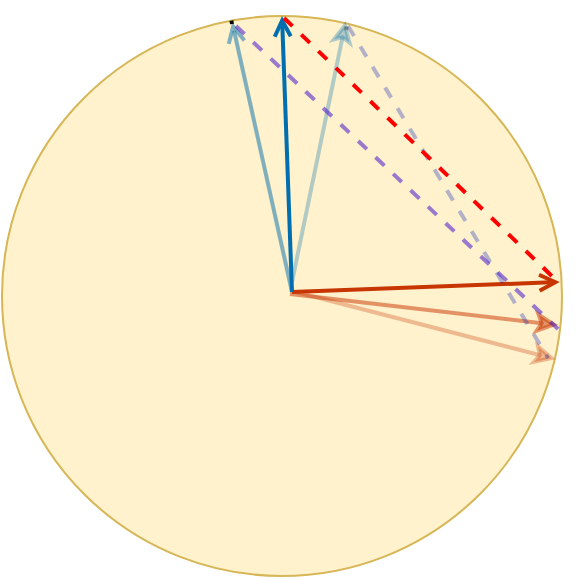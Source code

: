 <mxfile version="18.0.1" type="github">
  <diagram id="B7AXVlLY-eiI-Oqju9-f" name="Page-1">
    <mxGraphModel dx="946" dy="556" grid="0" gridSize="10" guides="1" tooltips="1" connect="1" arrows="1" fold="1" page="1" pageScale="1" pageWidth="827" pageHeight="1169" background="none" math="0" shadow="0">
      <root>
        <mxCell id="0" />
        <mxCell id="1" parent="0" />
        <mxCell id="KsO9cF9kJx_4HbaDXKMt-7" value="" style="ellipse;whiteSpace=wrap;html=1;aspect=fixed;strokeColor=#d6b656;points=[[0,0.5,0,0,0],[0.15,0.15,0,0,0],[0.15,0.85,0,0,0],[0.5,0,0,0,0],[0.5,0.49,0,0,0],[0.5,1,0,0,0],[0.85,0.15,0,0,0],[0.85,0.85,0,0,0],[1,0.5,0,0,0]];fillColor=#fff2cc;" vertex="1" parent="1">
          <mxGeometry x="242" y="173" width="280" height="280" as="geometry" />
        </mxCell>
        <mxCell id="KsO9cF9kJx_4HbaDXKMt-8" value="" style="endArrow=open;html=1;rounded=0;fillColor=#fa6800;strokeColor=#C73500;strokeWidth=2;entryX=0.996;entryY=0.475;entryDx=0;entryDy=0;entryPerimeter=0;endFill=0;" edge="1" parent="1" target="KsO9cF9kJx_4HbaDXKMt-7">
          <mxGeometry width="50" height="50" relative="1" as="geometry">
            <mxPoint x="387" y="311" as="sourcePoint" />
            <mxPoint x="531" y="309" as="targetPoint" />
          </mxGeometry>
        </mxCell>
        <mxCell id="KsO9cF9kJx_4HbaDXKMt-9" value="" style="endArrow=open;html=1;rounded=0;strokeWidth=2;entryX=0.5;entryY=0;entryDx=0;entryDy=0;entryPerimeter=0;fillColor=#1ba1e2;strokeColor=#006EAF;endFill=0;" edge="1" parent="1" target="KsO9cF9kJx_4HbaDXKMt-7">
          <mxGeometry width="50" height="50" relative="1" as="geometry">
            <mxPoint x="387" y="311" as="sourcePoint" />
            <mxPoint x="437" y="261" as="targetPoint" />
          </mxGeometry>
        </mxCell>
        <mxCell id="KsO9cF9kJx_4HbaDXKMt-10" value="" style="endArrow=open;html=1;strokeWidth=2;entryX=0.411;entryY=0.011;entryDx=0;entryDy=0;entryPerimeter=0;strokeColor=#006EAF;fillColor=#1ba1e2;curved=1;endFill=0;shadow=0;sketch=0;opacity=50;" edge="1" parent="1" target="KsO9cF9kJx_4HbaDXKMt-7">
          <mxGeometry width="50" height="50" relative="1" as="geometry">
            <mxPoint x="387" y="311" as="sourcePoint" />
            <mxPoint x="437" y="261" as="targetPoint" />
          </mxGeometry>
        </mxCell>
        <mxCell id="KsO9cF9kJx_4HbaDXKMt-12" value="" style="endArrow=classic;html=1;shadow=0;sketch=0;strokeColor=#C73500;strokeWidth=2;opacity=50;curved=1;entryX=0.993;entryY=0.552;entryDx=0;entryDy=0;entryPerimeter=0;fillColor=#fa6800;" edge="1" parent="1" target="KsO9cF9kJx_4HbaDXKMt-7">
          <mxGeometry width="50" height="50" relative="1" as="geometry">
            <mxPoint x="386" y="312" as="sourcePoint" />
            <mxPoint x="437" y="256" as="targetPoint" />
            <Array as="points">
              <mxPoint x="387" y="312" />
            </Array>
          </mxGeometry>
        </mxCell>
        <mxCell id="KsO9cF9kJx_4HbaDXKMt-18" value="" style="endArrow=classic;html=1;shadow=0;sketch=0;strokeColor=#C73500;strokeWidth=2;opacity=30;curved=1;entryX=0.989;entryY=0.613;entryDx=0;entryDy=0;entryPerimeter=0;fillColor=#fa6800;" edge="1" parent="1" target="KsO9cF9kJx_4HbaDXKMt-7">
          <mxGeometry width="50" height="50" relative="1" as="geometry">
            <mxPoint x="389" y="311" as="sourcePoint" />
            <mxPoint x="593" y="226" as="targetPoint" />
          </mxGeometry>
        </mxCell>
        <mxCell id="KsO9cF9kJx_4HbaDXKMt-19" value="" style="endArrow=classic;html=1;shadow=0;sketch=0;strokeColor=#006EAF;strokeWidth=2;opacity=30;curved=1;entryX=0.614;entryY=0.009;entryDx=0;entryDy=0;entryPerimeter=0;fillColor=#1ba1e2;" edge="1" parent="1" target="KsO9cF9kJx_4HbaDXKMt-7">
          <mxGeometry width="50" height="50" relative="1" as="geometry">
            <mxPoint x="387" y="306" as="sourcePoint" />
            <mxPoint x="389" y="191" as="targetPoint" />
          </mxGeometry>
        </mxCell>
        <mxCell id="KsO9cF9kJx_4HbaDXKMt-23" value="" style="endArrow=none;dashed=1;html=1;dashPattern=1 3;strokeWidth=2;shadow=0;sketch=0;opacity=30;curved=1;" edge="1" parent="1" target="KsO9cF9kJx_4HbaDXKMt-7">
          <mxGeometry width="50" height="50" relative="1" as="geometry">
            <mxPoint x="414" y="180" as="sourcePoint" />
            <mxPoint x="495" y="310" as="targetPoint" />
          </mxGeometry>
        </mxCell>
        <mxCell id="KsO9cF9kJx_4HbaDXKMt-24" value="" style="endArrow=none;dashed=1;html=1;shadow=0;sketch=0;strokeColor=#001DBC;strokeWidth=2;curved=1;fillColor=#0050ef;opacity=30;" edge="1" parent="1">
          <mxGeometry width="50" height="50" relative="1" as="geometry">
            <mxPoint x="415" y="178" as="sourcePoint" />
            <mxPoint x="515" y="344" as="targetPoint" />
          </mxGeometry>
        </mxCell>
        <mxCell id="KsO9cF9kJx_4HbaDXKMt-27" value="" style="endArrow=none;dashed=1;html=1;shadow=0;sketch=0;strokeColor=#FF0000;strokeWidth=2;curved=1;fillColor=#a20025;" edge="1" parent="1">
          <mxGeometry width="50" height="50" relative="1" as="geometry">
            <mxPoint x="383" y="174" as="sourcePoint" />
            <mxPoint x="519" y="305" as="targetPoint" />
          </mxGeometry>
        </mxCell>
        <mxCell id="KsO9cF9kJx_4HbaDXKMt-28" value="" style="endArrow=none;dashed=1;html=1;shadow=0;sketch=0;strokeColor=#000000;strokeWidth=2;curved=1;" edge="1" parent="1" target="KsO9cF9kJx_4HbaDXKMt-7">
          <mxGeometry width="50" height="50" relative="1" as="geometry">
            <mxPoint x="357" y="177" as="sourcePoint" />
            <mxPoint x="437" y="256" as="targetPoint" />
          </mxGeometry>
        </mxCell>
        <mxCell id="KsO9cF9kJx_4HbaDXKMt-29" value="" style="endArrow=none;dashed=1;html=1;shadow=0;sketch=0;strokeColor=#3700CC;strokeWidth=2;curved=1;entryX=0.993;entryY=0.559;entryDx=0;entryDy=0;entryPerimeter=0;fillColor=#6a00ff;opacity=50;" edge="1" parent="1" target="KsO9cF9kJx_4HbaDXKMt-7">
          <mxGeometry width="50" height="50" relative="1" as="geometry">
            <mxPoint x="359" y="178" as="sourcePoint" />
            <mxPoint x="511" y="328" as="targetPoint" />
          </mxGeometry>
        </mxCell>
      </root>
    </mxGraphModel>
  </diagram>
</mxfile>
